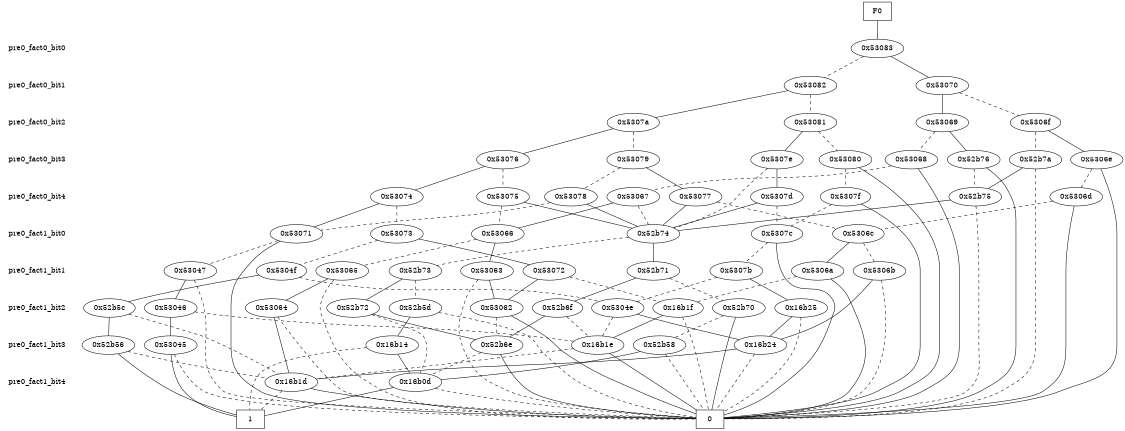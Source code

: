 digraph "DD" {
size = "7.5,10"
center = true;
edge [dir = none];
{ node [shape = plaintext];
  edge [style = invis];
  "CONST NODES" [style = invis];
" pre0_fact0_bit0 " -> " pre0_fact0_bit1 " -> " pre0_fact0_bit2 " -> " pre0_fact0_bit3 " -> " pre0_fact0_bit4 " -> " pre0_fact1_bit0 " -> " pre0_fact1_bit1 " -> " pre0_fact1_bit2 " -> " pre0_fact1_bit3 " -> " pre0_fact1_bit4 " -> "CONST NODES"; 
}
{ rank = same; node [shape = box]; edge [style = invis];
"F0"; }
{ rank = same; " pre0_fact0_bit0 ";
"0x53083";
}
{ rank = same; " pre0_fact0_bit1 ";
"0x53082";
"0x53070";
}
{ rank = same; " pre0_fact0_bit2 ";
"0x53081";
"0x5306f";
"0x53069";
"0x5307a";
}
{ rank = same; " pre0_fact0_bit3 ";
"0x53079";
"0x52b7a";
"0x53080";
"0x52b76";
"0x5307e";
"0x53068";
"0x53076";
"0x5306e";
}
{ rank = same; " pre0_fact0_bit4 ";
"0x53074";
"0x53075";
"0x5307f";
"0x53077";
"0x53078";
"0x5306d";
"0x52b75";
"0x5307d";
"0x53067";
}
{ rank = same; " pre0_fact1_bit0 ";
"0x5307c";
"0x5306c";
"0x53073";
"0x52b74";
"0x53066";
"0x53071";
}
{ rank = same; " pre0_fact1_bit1 ";
"0x5306a";
"0x52b73";
"0x5304f";
"0x52b71";
"0x5306b";
"0x53047";
"0x5307b";
"0x53063";
"0x53065";
"0x53072";
}
{ rank = same; " pre0_fact1_bit2 ";
"0x53062";
"0x53046";
"0x52b72";
"0x52b5d";
"0x16b1f";
"0x16b25";
"0x52b70";
"0x5304e";
"0x52b5c";
"0x52b6f";
"0x53064";
}
{ rank = same; " pre0_fact1_bit3 ";
"0x16b1e";
"0x53045";
"0x52b6e";
"0x52b56";
"0x16b14";
"0x52b58";
"0x16b24";
}
{ rank = same; " pre0_fact1_bit4 ";
"0x16b1d";
"0x16b0d";
}
{ rank = same; "CONST NODES";
{ node [shape = box]; "0x16a9c";
"0x16a9b";
}
}
"F0" -> "0x53083" [style = solid];
"0x53083" -> "0x53070";
"0x53083" -> "0x53082" [style = dashed];
"0x53082" -> "0x5307a";
"0x53082" -> "0x53081" [style = dashed];
"0x53070" -> "0x53069";
"0x53070" -> "0x5306f" [style = dashed];
"0x53081" -> "0x5307e";
"0x53081" -> "0x53080" [style = dashed];
"0x5306f" -> "0x5306e";
"0x5306f" -> "0x52b7a" [style = dashed];
"0x53069" -> "0x52b76";
"0x53069" -> "0x53068" [style = dashed];
"0x5307a" -> "0x53076";
"0x5307a" -> "0x53079" [style = dashed];
"0x53079" -> "0x53077";
"0x53079" -> "0x53078" [style = dashed];
"0x52b7a" -> "0x52b75";
"0x52b7a" -> "0x16a9c" [style = dashed];
"0x53080" -> "0x16a9c";
"0x53080" -> "0x5307f" [style = dashed];
"0x52b76" -> "0x16a9c";
"0x52b76" -> "0x52b75" [style = dashed];
"0x5307e" -> "0x5307d";
"0x5307e" -> "0x52b74" [style = dashed];
"0x53068" -> "0x16a9c";
"0x53068" -> "0x53067" [style = dashed];
"0x53076" -> "0x53074";
"0x53076" -> "0x53075" [style = dashed];
"0x5306e" -> "0x16a9c";
"0x5306e" -> "0x5306d" [style = dashed];
"0x53074" -> "0x53071";
"0x53074" -> "0x53073" [style = dashed];
"0x53075" -> "0x52b74";
"0x53075" -> "0x53066" [style = dashed];
"0x5307f" -> "0x16a9c";
"0x5307f" -> "0x5307c" [style = dashed];
"0x53077" -> "0x52b74";
"0x53077" -> "0x5306c" [style = dashed];
"0x53078" -> "0x52b74";
"0x53078" -> "0x53071" [style = dashed];
"0x5306d" -> "0x16a9c";
"0x5306d" -> "0x5306c" [style = dashed];
"0x52b75" -> "0x52b74";
"0x52b75" -> "0x16a9c" [style = dashed];
"0x5307d" -> "0x52b74";
"0x5307d" -> "0x5307c" [style = dashed];
"0x53067" -> "0x53066";
"0x53067" -> "0x52b74" [style = dashed];
"0x5307c" -> "0x16a9c";
"0x5307c" -> "0x5307b" [style = dashed];
"0x5306c" -> "0x5306a";
"0x5306c" -> "0x5306b" [style = dashed];
"0x53073" -> "0x53072";
"0x53073" -> "0x5304f" [style = dashed];
"0x52b74" -> "0x52b71";
"0x52b74" -> "0x52b73" [style = dashed];
"0x53066" -> "0x53063";
"0x53066" -> "0x53065" [style = dashed];
"0x53071" -> "0x16a9c";
"0x53071" -> "0x53047" [style = dashed];
"0x5306a" -> "0x16a9c";
"0x5306a" -> "0x16b1f" [style = dashed];
"0x52b73" -> "0x52b72";
"0x52b73" -> "0x52b5d" [style = dashed];
"0x5304f" -> "0x52b5c";
"0x5304f" -> "0x5304e" [style = dashed];
"0x52b71" -> "0x52b6f";
"0x52b71" -> "0x52b70" [style = dashed];
"0x5306b" -> "0x16b24";
"0x5306b" -> "0x16a9c" [style = dashed];
"0x53047" -> "0x53046";
"0x53047" -> "0x16a9c" [style = dashed];
"0x5307b" -> "0x16b25";
"0x5307b" -> "0x5304e" [style = dashed];
"0x53063" -> "0x53062";
"0x53063" -> "0x16a9c" [style = dashed];
"0x53065" -> "0x53064";
"0x53065" -> "0x16a9c" [style = dashed];
"0x53072" -> "0x53062";
"0x53072" -> "0x16b1f" [style = dashed];
"0x53062" -> "0x16a9c";
"0x53062" -> "0x52b6e" [style = dashed];
"0x53046" -> "0x53045";
"0x53046" -> "0x16b1e" [style = dashed];
"0x52b72" -> "0x52b6e";
"0x52b72" -> "0x16b0d" [style = dashed];
"0x52b5d" -> "0x16b14";
"0x52b5d" -> "0x16a9c" [style = dashed];
"0x16b1f" -> "0x16b1e";
"0x16b1f" -> "0x16a9c" [style = dashed];
"0x16b25" -> "0x16b24";
"0x16b25" -> "0x16a9c" [style = dashed];
"0x52b70" -> "0x16a9c";
"0x52b70" -> "0x52b58" [style = dashed];
"0x5304e" -> "0x16b24";
"0x5304e" -> "0x16b1e" [style = dashed];
"0x52b5c" -> "0x52b56";
"0x52b5c" -> "0x16b1d" [style = dashed];
"0x52b6f" -> "0x52b6e";
"0x52b6f" -> "0x16b1e" [style = dashed];
"0x53064" -> "0x16b1d";
"0x53064" -> "0x16a9c" [style = dashed];
"0x16b1e" -> "0x16a9c";
"0x16b1e" -> "0x16b1d" [style = dashed];
"0x53045" -> "0x16a9b";
"0x53045" -> "0x16a9c" [style = dashed];
"0x52b6e" -> "0x16a9c";
"0x52b6e" -> "0x16b0d" [style = dashed];
"0x52b56" -> "0x16a9b";
"0x52b56" -> "0x16b1d" [style = dashed];
"0x16b14" -> "0x16b0d";
"0x16b14" -> "0x16a9b" [style = dashed];
"0x52b58" -> "0x16b0d";
"0x52b58" -> "0x16a9c" [style = dashed];
"0x16b24" -> "0x16b1d";
"0x16b24" -> "0x16a9c" [style = dashed];
"0x16b1d" -> "0x16a9c";
"0x16b1d" -> "0x16a9b" [style = dashed];
"0x16b0d" -> "0x16a9b";
"0x16b0d" -> "0x16a9c" [style = dashed];
"0x16a9c" [label = "0"];
"0x16a9b" [label = "1"];
}
